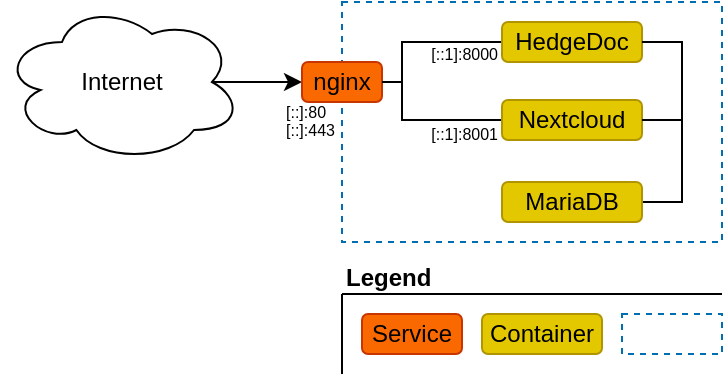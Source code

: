 <mxfile version="20.6.2" type="device"><diagram id="eUxB8EkCr8-bxUSQbfwR" name="Page-1"><mxGraphModel dx="228" dy="139" grid="1" gridSize="10" guides="1" tooltips="1" connect="1" arrows="1" fold="1" page="1" pageScale="1" pageWidth="850" pageHeight="1100" math="0" shadow="0"><root><mxCell id="0"/><mxCell id="1" parent="0"/><mxCell id="pgXN5eZQ3YwnjoXOQLbK-6" value="" style="rounded=0;whiteSpace=wrap;html=1;fillColor=none;dashed=1;fontColor=#ffffff;strokeColor=#006EAF;" parent="1" vertex="1"><mxGeometry x="210" y="40" width="190" height="120" as="geometry"/></mxCell><mxCell id="pgXN5eZQ3YwnjoXOQLbK-7" value="" style="endArrow=classic;html=1;rounded=0;" parent="1" edge="1"><mxGeometry x="-0.143" y="10" width="50" height="50" relative="1" as="geometry"><mxPoint x="120" y="80" as="sourcePoint"/><mxPoint x="190" y="80" as="targetPoint"/><mxPoint as="offset"/></mxGeometry></mxCell><mxCell id="pgXN5eZQ3YwnjoXOQLbK-25" style="edgeStyle=orthogonalEdgeStyle;rounded=0;orthogonalLoop=1;jettySize=auto;html=1;exitX=1;exitY=0.5;exitDx=0;exitDy=0;entryX=0;entryY=0.5;entryDx=0;entryDy=0;fontSize=12;endArrow=none;endFill=0;" parent="1" source="pgXN5eZQ3YwnjoXOQLbK-12" target="pgXN5eZQ3YwnjoXOQLbK-13" edge="1"><mxGeometry relative="1" as="geometry"><Array as="points"><mxPoint x="240" y="80"/><mxPoint x="240" y="60"/></Array></mxGeometry></mxCell><mxCell id="pgXN5eZQ3YwnjoXOQLbK-12" value="&lt;font style=&quot;font-size: 12px&quot;&gt;nginx&lt;/font&gt;" style="rounded=1;whiteSpace=wrap;html=1;fontSize=10;fillColor=#fa6800;strokeColor=#C73500;fontColor=#000000;" parent="1" vertex="1"><mxGeometry x="190" y="70" width="40" height="20" as="geometry"/></mxCell><mxCell id="pgXN5eZQ3YwnjoXOQLbK-13" value="&lt;font style=&quot;font-size: 12px&quot;&gt;HedgeDoc&lt;/font&gt;" style="rounded=1;whiteSpace=wrap;html=1;fontSize=10;fillColor=#e3c800;strokeColor=#B09500;fontColor=#000000;" parent="1" vertex="1"><mxGeometry x="290" y="50" width="70" height="20" as="geometry"/></mxCell><mxCell id="pgXN5eZQ3YwnjoXOQLbK-14" value="&lt;font style=&quot;font-size: 8px&quot;&gt;[::]:443&lt;/font&gt;" style="text;html=1;strokeColor=none;fillColor=none;align=left;verticalAlign=middle;whiteSpace=wrap;rounded=0;dashed=1;" parent="1" vertex="1"><mxGeometry x="180" y="98" width="30" height="10" as="geometry"/></mxCell><mxCell id="pgXN5eZQ3YwnjoXOQLbK-16" value="&lt;font style=&quot;font-size: 12px&quot;&gt;Service&lt;/font&gt;" style="rounded=1;whiteSpace=wrap;html=1;fontSize=10;fillColor=#fa6800;strokeColor=#C73500;fontColor=#000000;" parent="1" vertex="1"><mxGeometry x="220" y="196" width="50" height="20" as="geometry"/></mxCell><mxCell id="pgXN5eZQ3YwnjoXOQLbK-17" value="&lt;font style=&quot;font-size: 12px&quot;&gt;Container&lt;/font&gt;" style="rounded=1;whiteSpace=wrap;html=1;fontSize=10;fillColor=#e3c800;strokeColor=#B09500;fontColor=#000000;" parent="1" vertex="1"><mxGeometry x="280" y="196" width="60" height="20" as="geometry"/></mxCell><mxCell id="pgXN5eZQ3YwnjoXOQLbK-19" value="&lt;b&gt;&lt;font style=&quot;font-size: 12px&quot;&gt;Legend&lt;/font&gt;&lt;/b&gt;" style="text;html=1;strokeColor=none;fillColor=none;align=left;verticalAlign=middle;whiteSpace=wrap;rounded=0;fontSize=8;" parent="1" vertex="1"><mxGeometry x="210" y="170" width="80" height="15" as="geometry"/></mxCell><mxCell id="pgXN5eZQ3YwnjoXOQLbK-22" value="&lt;font style=&quot;font-size: 8px&quot;&gt;[::1]:8000&lt;/font&gt;" style="text;html=1;strokeColor=none;fillColor=none;align=right;verticalAlign=middle;whiteSpace=wrap;rounded=0;dashed=1;" parent="1" vertex="1"><mxGeometry x="260" y="60" width="30" height="10" as="geometry"/></mxCell><mxCell id="pgXN5eZQ3YwnjoXOQLbK-23" value="&lt;font style=&quot;font-size: 8px&quot;&gt;[::1]:8001&lt;/font&gt;" style="text;html=1;strokeColor=none;fillColor=none;align=right;verticalAlign=middle;whiteSpace=wrap;rounded=0;dashed=1;" parent="1" vertex="1"><mxGeometry x="260" y="100" width="30" height="10" as="geometry"/></mxCell><mxCell id="pgXN5eZQ3YwnjoXOQLbK-26" style="edgeStyle=orthogonalEdgeStyle;rounded=0;orthogonalLoop=1;jettySize=auto;html=1;exitX=0;exitY=0.5;exitDx=0;exitDy=0;entryX=1;entryY=0.5;entryDx=0;entryDy=0;fontSize=12;endArrow=none;endFill=0;" parent="1" source="pgXN5eZQ3YwnjoXOQLbK-24" target="pgXN5eZQ3YwnjoXOQLbK-12" edge="1"><mxGeometry relative="1" as="geometry"><Array as="points"><mxPoint x="240" y="99"/><mxPoint x="240" y="80"/></Array></mxGeometry></mxCell><mxCell id="pgXN5eZQ3YwnjoXOQLbK-24" value="&lt;font style=&quot;font-size: 12px&quot;&gt;Nextcloud&lt;/font&gt;" style="rounded=1;whiteSpace=wrap;html=1;fontSize=10;fillColor=#e3c800;strokeColor=#B09500;fontColor=#000000;" parent="1" vertex="1"><mxGeometry x="290" y="89" width="70" height="20" as="geometry"/></mxCell><mxCell id="pgXN5eZQ3YwnjoXOQLbK-27" value="&lt;font style=&quot;font-size: 12px&quot;&gt;vServer&lt;/font&gt;" style="rounded=0;whiteSpace=wrap;html=1;fontSize=10;fillColor=none;strokeColor=#006EAF;fontColor=#ffffff;dashed=1;" parent="1" vertex="1"><mxGeometry x="350" y="196" width="50" height="20" as="geometry"/></mxCell><mxCell id="pgXN5eZQ3YwnjoXOQLbK-28" value="" style="endArrow=none;html=1;rounded=0;fontSize=12;" parent="1" edge="1"><mxGeometry width="50" height="50" relative="1" as="geometry"><mxPoint x="210" y="186" as="sourcePoint"/><mxPoint x="400" y="186" as="targetPoint"/></mxGeometry></mxCell><mxCell id="pgXN5eZQ3YwnjoXOQLbK-29" value="" style="endArrow=none;html=1;rounded=0;fontSize=12;" parent="1" edge="1"><mxGeometry width="50" height="50" relative="1" as="geometry"><mxPoint x="210" y="186" as="sourcePoint"/><mxPoint x="210" y="226" as="targetPoint"/></mxGeometry></mxCell><mxCell id="pgXN5eZQ3YwnjoXOQLbK-31" style="edgeStyle=orthogonalEdgeStyle;rounded=0;orthogonalLoop=1;jettySize=auto;html=1;exitX=1;exitY=0.5;exitDx=0;exitDy=0;entryX=1;entryY=0.5;entryDx=0;entryDy=0;fontSize=12;endArrow=none;endFill=0;" parent="1" source="pgXN5eZQ3YwnjoXOQLbK-30" target="pgXN5eZQ3YwnjoXOQLbK-24" edge="1"><mxGeometry relative="1" as="geometry"><Array as="points"><mxPoint x="380" y="140"/><mxPoint x="380" y="99"/></Array></mxGeometry></mxCell><mxCell id="pgXN5eZQ3YwnjoXOQLbK-32" style="edgeStyle=orthogonalEdgeStyle;rounded=0;orthogonalLoop=1;jettySize=auto;html=1;exitX=1;exitY=0.5;exitDx=0;exitDy=0;entryX=1;entryY=0.5;entryDx=0;entryDy=0;fontSize=12;endArrow=none;endFill=0;" parent="1" source="pgXN5eZQ3YwnjoXOQLbK-24" target="pgXN5eZQ3YwnjoXOQLbK-13" edge="1"><mxGeometry relative="1" as="geometry"><Array as="points"><mxPoint x="380" y="99"/><mxPoint x="380" y="60"/></Array></mxGeometry></mxCell><mxCell id="pgXN5eZQ3YwnjoXOQLbK-30" value="&lt;font style=&quot;font-size: 12px&quot;&gt;MariaDB&lt;/font&gt;" style="rounded=1;whiteSpace=wrap;html=1;fontSize=10;fillColor=#e3c800;strokeColor=#B09500;fontColor=#000000;" parent="1" vertex="1"><mxGeometry x="290" y="130" width="70" height="20" as="geometry"/></mxCell><mxCell id="9JSfdAFt0A1gwQimv5HR-1" value="Internet" style="ellipse;shape=cloud;whiteSpace=wrap;html=1;" vertex="1" parent="1"><mxGeometry x="40" y="40" width="120" height="80" as="geometry"/></mxCell><mxCell id="9JSfdAFt0A1gwQimv5HR-2" value="&lt;font style=&quot;font-size: 8px&quot;&gt;[::]:80&lt;/font&gt;" style="text;html=1;strokeColor=none;fillColor=none;align=left;verticalAlign=middle;whiteSpace=wrap;rounded=0;dashed=1;" vertex="1" parent="1"><mxGeometry x="180" y="89" width="30" height="10" as="geometry"/></mxCell></root></mxGraphModel></diagram></mxfile>